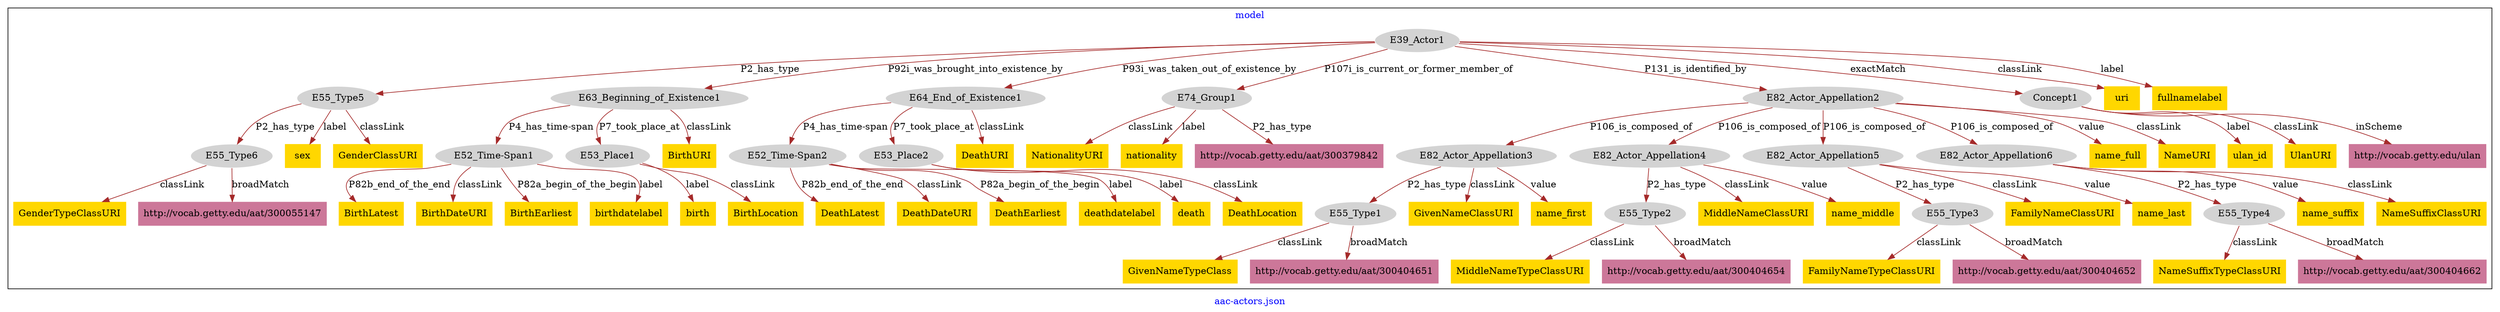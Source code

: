 digraph n0 {
fontcolor="blue"
remincross="true"
label="aac-actors.json"
subgraph cluster {
label="model"
n2[style="filled",color="white",fillcolor="lightgray",label="E39_Actor1"];
n3[style="filled",color="white",fillcolor="lightgray",label="E55_Type5"];
n4[style="filled",color="white",fillcolor="lightgray",label="E63_Beginning_of_Existence1"];
n5[style="filled",color="white",fillcolor="lightgray",label="E64_End_of_Existence1"];
n6[style="filled",color="white",fillcolor="lightgray",label="E74_Group1"];
n7[style="filled",color="white",fillcolor="lightgray",label="E82_Actor_Appellation2"];
n8[style="filled",color="white",fillcolor="lightgray",label="Concept1"];
n9[style="filled",color="white",fillcolor="lightgray",label="E55_Type6"];
n10[style="filled",color="white",fillcolor="lightgray",label="E52_Time-Span1"];
n11[style="filled",color="white",fillcolor="lightgray",label="E53_Place1"];
n12[style="filled",color="white",fillcolor="lightgray",label="E52_Time-Span2"];
n13[style="filled",color="white",fillcolor="lightgray",label="E53_Place2"];
n14[style="filled",color="white",fillcolor="lightgray",label="E82_Actor_Appellation3"];
n15[style="filled",color="white",fillcolor="lightgray",label="E82_Actor_Appellation4"];
n16[style="filled",color="white",fillcolor="lightgray",label="E82_Actor_Appellation5"];
n17[style="filled",color="white",fillcolor="lightgray",label="E82_Actor_Appellation6"];
n18[style="filled",color="white",fillcolor="lightgray",label="E55_Type1"];
n19[style="filled",color="white",fillcolor="lightgray",label="E55_Type2"];
n20[style="filled",color="white",fillcolor="lightgray",label="E55_Type3"];
n21[style="filled",color="white",fillcolor="lightgray",label="E55_Type4"];
n22[shape="plaintext",style="filled",fillcolor="gold",label="birth"];
n23[shape="plaintext",style="filled",fillcolor="gold",label="DeathLatest"];
n24[shape="plaintext",style="filled",fillcolor="gold",label="FamilyNameClassURI"];
n25[shape="plaintext",style="filled",fillcolor="gold",label="sex"];
n26[shape="plaintext",style="filled",fillcolor="gold",label="BirthURI"];
n27[shape="plaintext",style="filled",fillcolor="gold",label="NameSuffixTypeClassURI"];
n28[shape="plaintext",style="filled",fillcolor="gold",label="MiddleNameClassURI"];
n29[shape="plaintext",style="filled",fillcolor="gold",label="FamilyNameTypeClassURI"];
n30[shape="plaintext",style="filled",fillcolor="gold",label="death"];
n31[shape="plaintext",style="filled",fillcolor="gold",label="ulan_id"];
n32[shape="plaintext",style="filled",fillcolor="gold",label="name_full"];
n33[shape="plaintext",style="filled",fillcolor="gold",label="DeathDateURI"];
n34[shape="plaintext",style="filled",fillcolor="gold",label="DeathEarliest"];
n35[shape="plaintext",style="filled",fillcolor="gold",label="DeathLocation"];
n36[shape="plaintext",style="filled",fillcolor="gold",label="NationalityURI"];
n37[shape="plaintext",style="filled",fillcolor="gold",label="GenderClassURI"];
n38[shape="plaintext",style="filled",fillcolor="gold",label="deathdatelabel"];
n39[shape="plaintext",style="filled",fillcolor="gold",label="uri"];
n40[shape="plaintext",style="filled",fillcolor="gold",label="GivenNameTypeClass"];
n41[shape="plaintext",style="filled",fillcolor="gold",label="BirthLatest"];
n42[shape="plaintext",style="filled",fillcolor="gold",label="name_suffix"];
n43[shape="plaintext",style="filled",fillcolor="gold",label="BirthDateURI"];
n44[shape="plaintext",style="filled",fillcolor="gold",label="NameURI"];
n45[shape="plaintext",style="filled",fillcolor="gold",label="NameSuffixClassURI"];
n46[shape="plaintext",style="filled",fillcolor="gold",label="name_middle"];
n47[shape="plaintext",style="filled",fillcolor="gold",label="DeathURI"];
n48[shape="plaintext",style="filled",fillcolor="gold",label="MiddleNameTypeClassURI"];
n49[shape="plaintext",style="filled",fillcolor="gold",label="name_last"];
n50[shape="plaintext",style="filled",fillcolor="gold",label="BirthEarliest"];
n51[shape="plaintext",style="filled",fillcolor="gold",label="UlanURI"];
n52[shape="plaintext",style="filled",fillcolor="gold",label="GenderTypeClassURI"];
n53[shape="plaintext",style="filled",fillcolor="gold",label="GivenNameClassURI"];
n54[shape="plaintext",style="filled",fillcolor="gold",label="BirthLocation"];
n55[shape="plaintext",style="filled",fillcolor="gold",label="birthdatelabel"];
n56[shape="plaintext",style="filled",fillcolor="gold",label="nationality"];
n57[shape="plaintext",style="filled",fillcolor="gold",label="name_first"];
n58[shape="plaintext",style="filled",fillcolor="gold",label="fullnamelabel"];
n59[shape="plaintext",style="filled",fillcolor="#CC7799",label="http://vocab.getty.edu/aat/300404654"];
n60[shape="plaintext",style="filled",fillcolor="#CC7799",label="http://vocab.getty.edu/aat/300379842"];
n61[shape="plaintext",style="filled",fillcolor="#CC7799",label="http://vocab.getty.edu/aat/300404652"];
n62[shape="plaintext",style="filled",fillcolor="#CC7799",label="http://vocab.getty.edu/aat/300055147"];
n63[shape="plaintext",style="filled",fillcolor="#CC7799",label="http://vocab.getty.edu/aat/300404651"];
n64[shape="plaintext",style="filled",fillcolor="#CC7799",label="http://vocab.getty.edu/ulan"];
n65[shape="plaintext",style="filled",fillcolor="#CC7799",label="http://vocab.getty.edu/aat/300404662"];
}
n2 -> n3[color="brown",fontcolor="black",label="P2_has_type"]
n2 -> n4[color="brown",fontcolor="black",label="P92i_was_brought_into_existence_by"]
n2 -> n5[color="brown",fontcolor="black",label="P93i_was_taken_out_of_existence_by"]
n2 -> n6[color="brown",fontcolor="black",label="P107i_is_current_or_former_member_of"]
n2 -> n7[color="brown",fontcolor="black",label="P131_is_identified_by"]
n2 -> n8[color="brown",fontcolor="black",label="exactMatch"]
n3 -> n9[color="brown",fontcolor="black",label="P2_has_type"]
n4 -> n10[color="brown",fontcolor="black",label="P4_has_time-span"]
n4 -> n11[color="brown",fontcolor="black",label="P7_took_place_at"]
n5 -> n12[color="brown",fontcolor="black",label="P4_has_time-span"]
n5 -> n13[color="brown",fontcolor="black",label="P7_took_place_at"]
n7 -> n14[color="brown",fontcolor="black",label="P106_is_composed_of"]
n7 -> n15[color="brown",fontcolor="black",label="P106_is_composed_of"]
n7 -> n16[color="brown",fontcolor="black",label="P106_is_composed_of"]
n7 -> n17[color="brown",fontcolor="black",label="P106_is_composed_of"]
n14 -> n18[color="brown",fontcolor="black",label="P2_has_type"]
n15 -> n19[color="brown",fontcolor="black",label="P2_has_type"]
n16 -> n20[color="brown",fontcolor="black",label="P2_has_type"]
n17 -> n21[color="brown",fontcolor="black",label="P2_has_type"]
n11 -> n22[color="brown",fontcolor="black",label="label"]
n12 -> n23[color="brown",fontcolor="black",label="P82b_end_of_the_end"]
n16 -> n24[color="brown",fontcolor="black",label="classLink"]
n3 -> n25[color="brown",fontcolor="black",label="label"]
n4 -> n26[color="brown",fontcolor="black",label="classLink"]
n21 -> n27[color="brown",fontcolor="black",label="classLink"]
n15 -> n28[color="brown",fontcolor="black",label="classLink"]
n20 -> n29[color="brown",fontcolor="black",label="classLink"]
n13 -> n30[color="brown",fontcolor="black",label="label"]
n8 -> n31[color="brown",fontcolor="black",label="label"]
n7 -> n32[color="brown",fontcolor="black",label="value"]
n12 -> n33[color="brown",fontcolor="black",label="classLink"]
n12 -> n34[color="brown",fontcolor="black",label="P82a_begin_of_the_begin"]
n13 -> n35[color="brown",fontcolor="black",label="classLink"]
n6 -> n36[color="brown",fontcolor="black",label="classLink"]
n3 -> n37[color="brown",fontcolor="black",label="classLink"]
n12 -> n38[color="brown",fontcolor="black",label="label"]
n2 -> n39[color="brown",fontcolor="black",label="classLink"]
n18 -> n40[color="brown",fontcolor="black",label="classLink"]
n10 -> n41[color="brown",fontcolor="black",label="P82b_end_of_the_end"]
n17 -> n42[color="brown",fontcolor="black",label="value"]
n10 -> n43[color="brown",fontcolor="black",label="classLink"]
n7 -> n44[color="brown",fontcolor="black",label="classLink"]
n17 -> n45[color="brown",fontcolor="black",label="classLink"]
n15 -> n46[color="brown",fontcolor="black",label="value"]
n5 -> n47[color="brown",fontcolor="black",label="classLink"]
n19 -> n48[color="brown",fontcolor="black",label="classLink"]
n16 -> n49[color="brown",fontcolor="black",label="value"]
n10 -> n50[color="brown",fontcolor="black",label="P82a_begin_of_the_begin"]
n8 -> n51[color="brown",fontcolor="black",label="classLink"]
n9 -> n52[color="brown",fontcolor="black",label="classLink"]
n14 -> n53[color="brown",fontcolor="black",label="classLink"]
n11 -> n54[color="brown",fontcolor="black",label="classLink"]
n10 -> n55[color="brown",fontcolor="black",label="label"]
n6 -> n56[color="brown",fontcolor="black",label="label"]
n14 -> n57[color="brown",fontcolor="black",label="value"]
n2 -> n58[color="brown",fontcolor="black",label="label"]
n19 -> n59[color="brown",fontcolor="black",label="broadMatch"]
n6 -> n60[color="brown",fontcolor="black",label="P2_has_type"]
n20 -> n61[color="brown",fontcolor="black",label="broadMatch"]
n9 -> n62[color="brown",fontcolor="black",label="broadMatch"]
n18 -> n63[color="brown",fontcolor="black",label="broadMatch"]
n8 -> n64[color="brown",fontcolor="black",label="inScheme"]
n21 -> n65[color="brown",fontcolor="black",label="broadMatch"]
}

